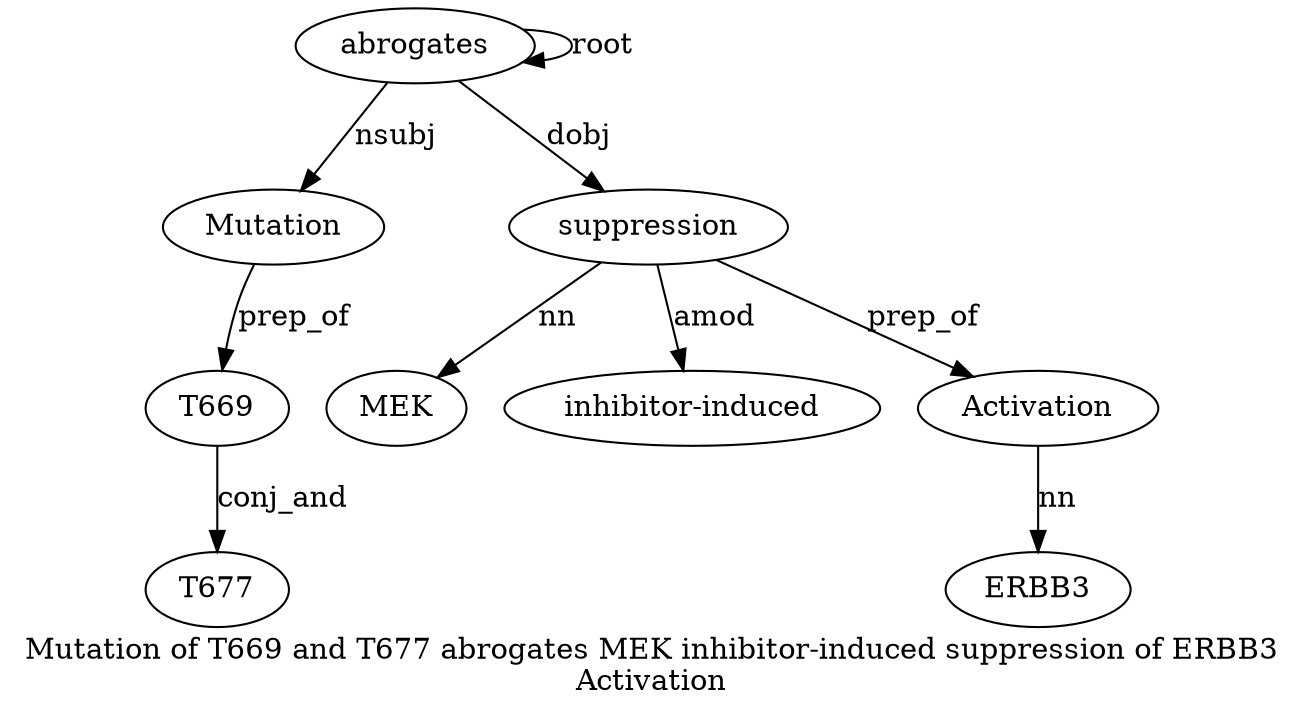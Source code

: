 digraph "Mutation of T669 and T677 abrogates MEK inhibitor-induced suppression of ERBB3 Activation" {
label="Mutation of T669 and T677 abrogates MEK inhibitor-induced suppression of ERBB3
Activation";
abrogates6 [style=filled, fillcolor=white, label=abrogates];
Mutation1 [style=filled, fillcolor=white, label=Mutation];
abrogates6 -> Mutation1  [label=nsubj];
T6693 [style=filled, fillcolor=white, label=T669];
Mutation1 -> T6693  [label=prep_of];
T6775 [style=filled, fillcolor=white, label=T677];
T6693 -> T6775  [label=conj_and];
abrogates6 -> abrogates6  [label=root];
suppression9 [style=filled, fillcolor=white, label=suppression];
MEK7 [style=filled, fillcolor=white, label=MEK];
suppression9 -> MEK7  [label=nn];
"inhibitor-induced8" [style=filled, fillcolor=white, label="inhibitor-induced"];
suppression9 -> "inhibitor-induced8"  [label=amod];
abrogates6 -> suppression9  [label=dobj];
Activation12 [style=filled, fillcolor=white, label=Activation];
ERBB311 [style=filled, fillcolor=white, label=ERBB3];
Activation12 -> ERBB311  [label=nn];
suppression9 -> Activation12  [label=prep_of];
}
